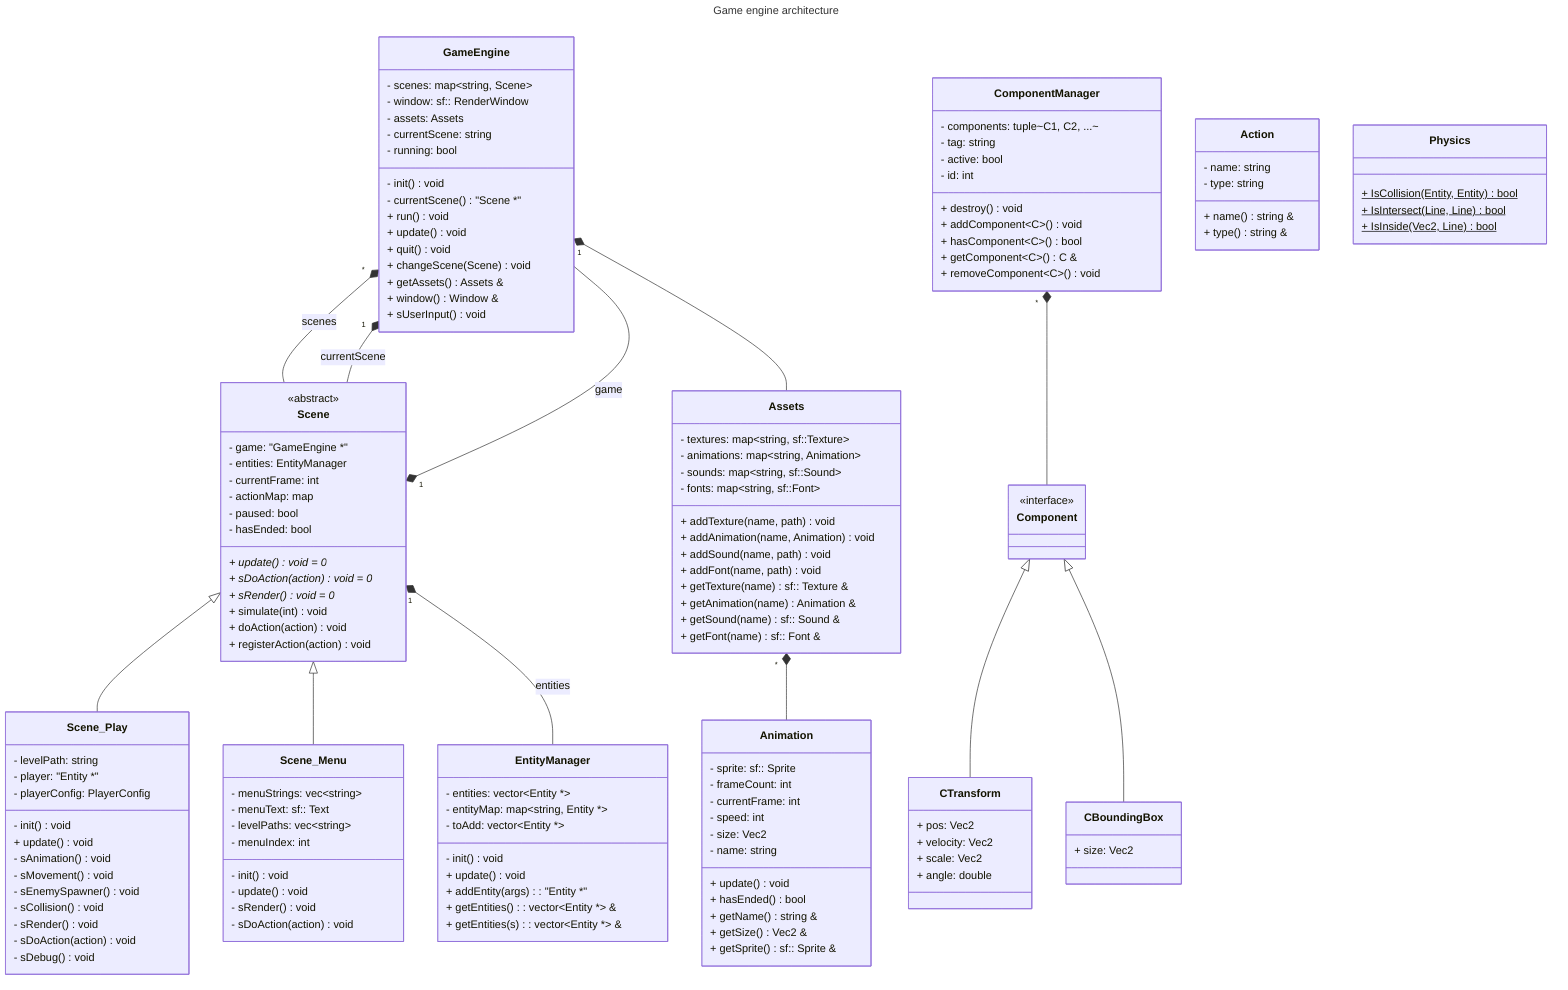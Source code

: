 ---
title: Game engine architecture
---
classDiagram
    direction TB

    class GameEngine {
        - scenes: map~string, Scene~
        - window: sf:: RenderWindow
        - assets: Assets
        - currentScene: string
        - running: bool
        - init() void
        - currentScene() "Scene *"
        + run() void
        + update() void
        + quit() void
        + changeScene(Scene) void
        + getAssets() Assets &
        + window() Window &
        + sUserInput() void
    }

    class EntityManager {
        - entities: vector~Entity *~
        - entityMap: map~string, Entity *~
        - toAdd: vector~Entity *~
        - init() void
        + update() void
        + addEntity(args): "Entity *"
        + getEntities(): vector~Entity *~ &
        + getEntities(s): vector~Entity *~ &
    }

    class Scene {
        <<abstract>>
        - game: "GameEngine *"
        - entities: EntityManager
        - currentFrame: int
        - actionMap: map<int, string>
        - paused: bool
        - hasEnded: bool
        + update() void = 0*
        + sDoAction(action) void = 0*
        + sRender() void = 0*
        + simulate(int) void
        + doAction(action) void
        + registerAction(action) void
    }

    class Scene_Play {
        - levelPath: string
        - player: "Entity *"
        - playerConfig: PlayerConfig
        - init() void
        + update() void
        - sAnimation() void
        - sMovement() void
        - sEnemySpawner() void
        - sCollision() void
        - sRender() void
        - sDoAction(action) void
        - sDebug() void
    }

    class Scene_Menu {
        - menuStrings: vec~string~
        - menuText: sf:: Text
        - levelPaths: vec~string~
        - menuIndex: int
        - init() void
        - update() void
        - sRender() void
        - sDoAction(action) void
    }

    class ComponentManager {
        - components: tuple~C1, C2, ...~
        - tag: string
        - active: bool
        - id: int
        + destroy() void
        + addComponent~C~() void
        + hasComponent~C~() bool
        + getComponent~C~() C &
        + removeComponent~C~() void
    }

    class Assets {
        - textures: map~string, sf::Texture~
        - animations: map~string, Animation~
        - sounds: map~string, sf::Sound~
        - fonts: map~string, sf::Font~
        + addTexture(name, path) void
        + addAnimation(name, Animation) void
        + addSound(name, path) void
        + addFont(name, path) void
        + getTexture(name) sf:: Texture &
        + getAnimation(name) Animation &
        + getSound(name) sf:: Sound &
        + getFont(name) sf:: Font &
    }

    class Animation {
        - sprite: sf:: Sprite
        - frameCount: int
        - currentFrame: int
        - speed: int
        - size: Vec2
        - name: string
        + update() void
        + hasEnded() bool
        + getName() string &
        + getSize() Vec2 &
        + getSprite() sf:: Sprite &
    }

    class Action {
        - name: string
        - type: string
        + name() string &
        + type() string &
    }

    class Physics {
        + IsCollision(Entity, Entity) bool$
        + IsIntersect(Line, Line) bool$
        + IsInside(Vec2, Line) bool$
    }

    class Component {
        <<interface>>
    }

    class CTransform {
        + pos: Vec2
        + velocity: Vec2
        + scale: Vec2
        + angle: double
    }

    class CBoundingBox {
        + size: Vec2
    }

    GameEngine "*" *-- Scene: scenes
    GameEngine "1" *-- Scene: currentScene
    GameEngine "1" *-- Assets
    Scene "1" *-- GameEngine: game
    ComponentManager "*" *-- Component
    Scene <|-- Scene_Play
    Scene <|-- Scene_Menu
    Scene "1" *-- EntityManager: entities
    Assets "*" *-- Animation
    Component <|-- CTransform
    Component <|-- CBoundingBox